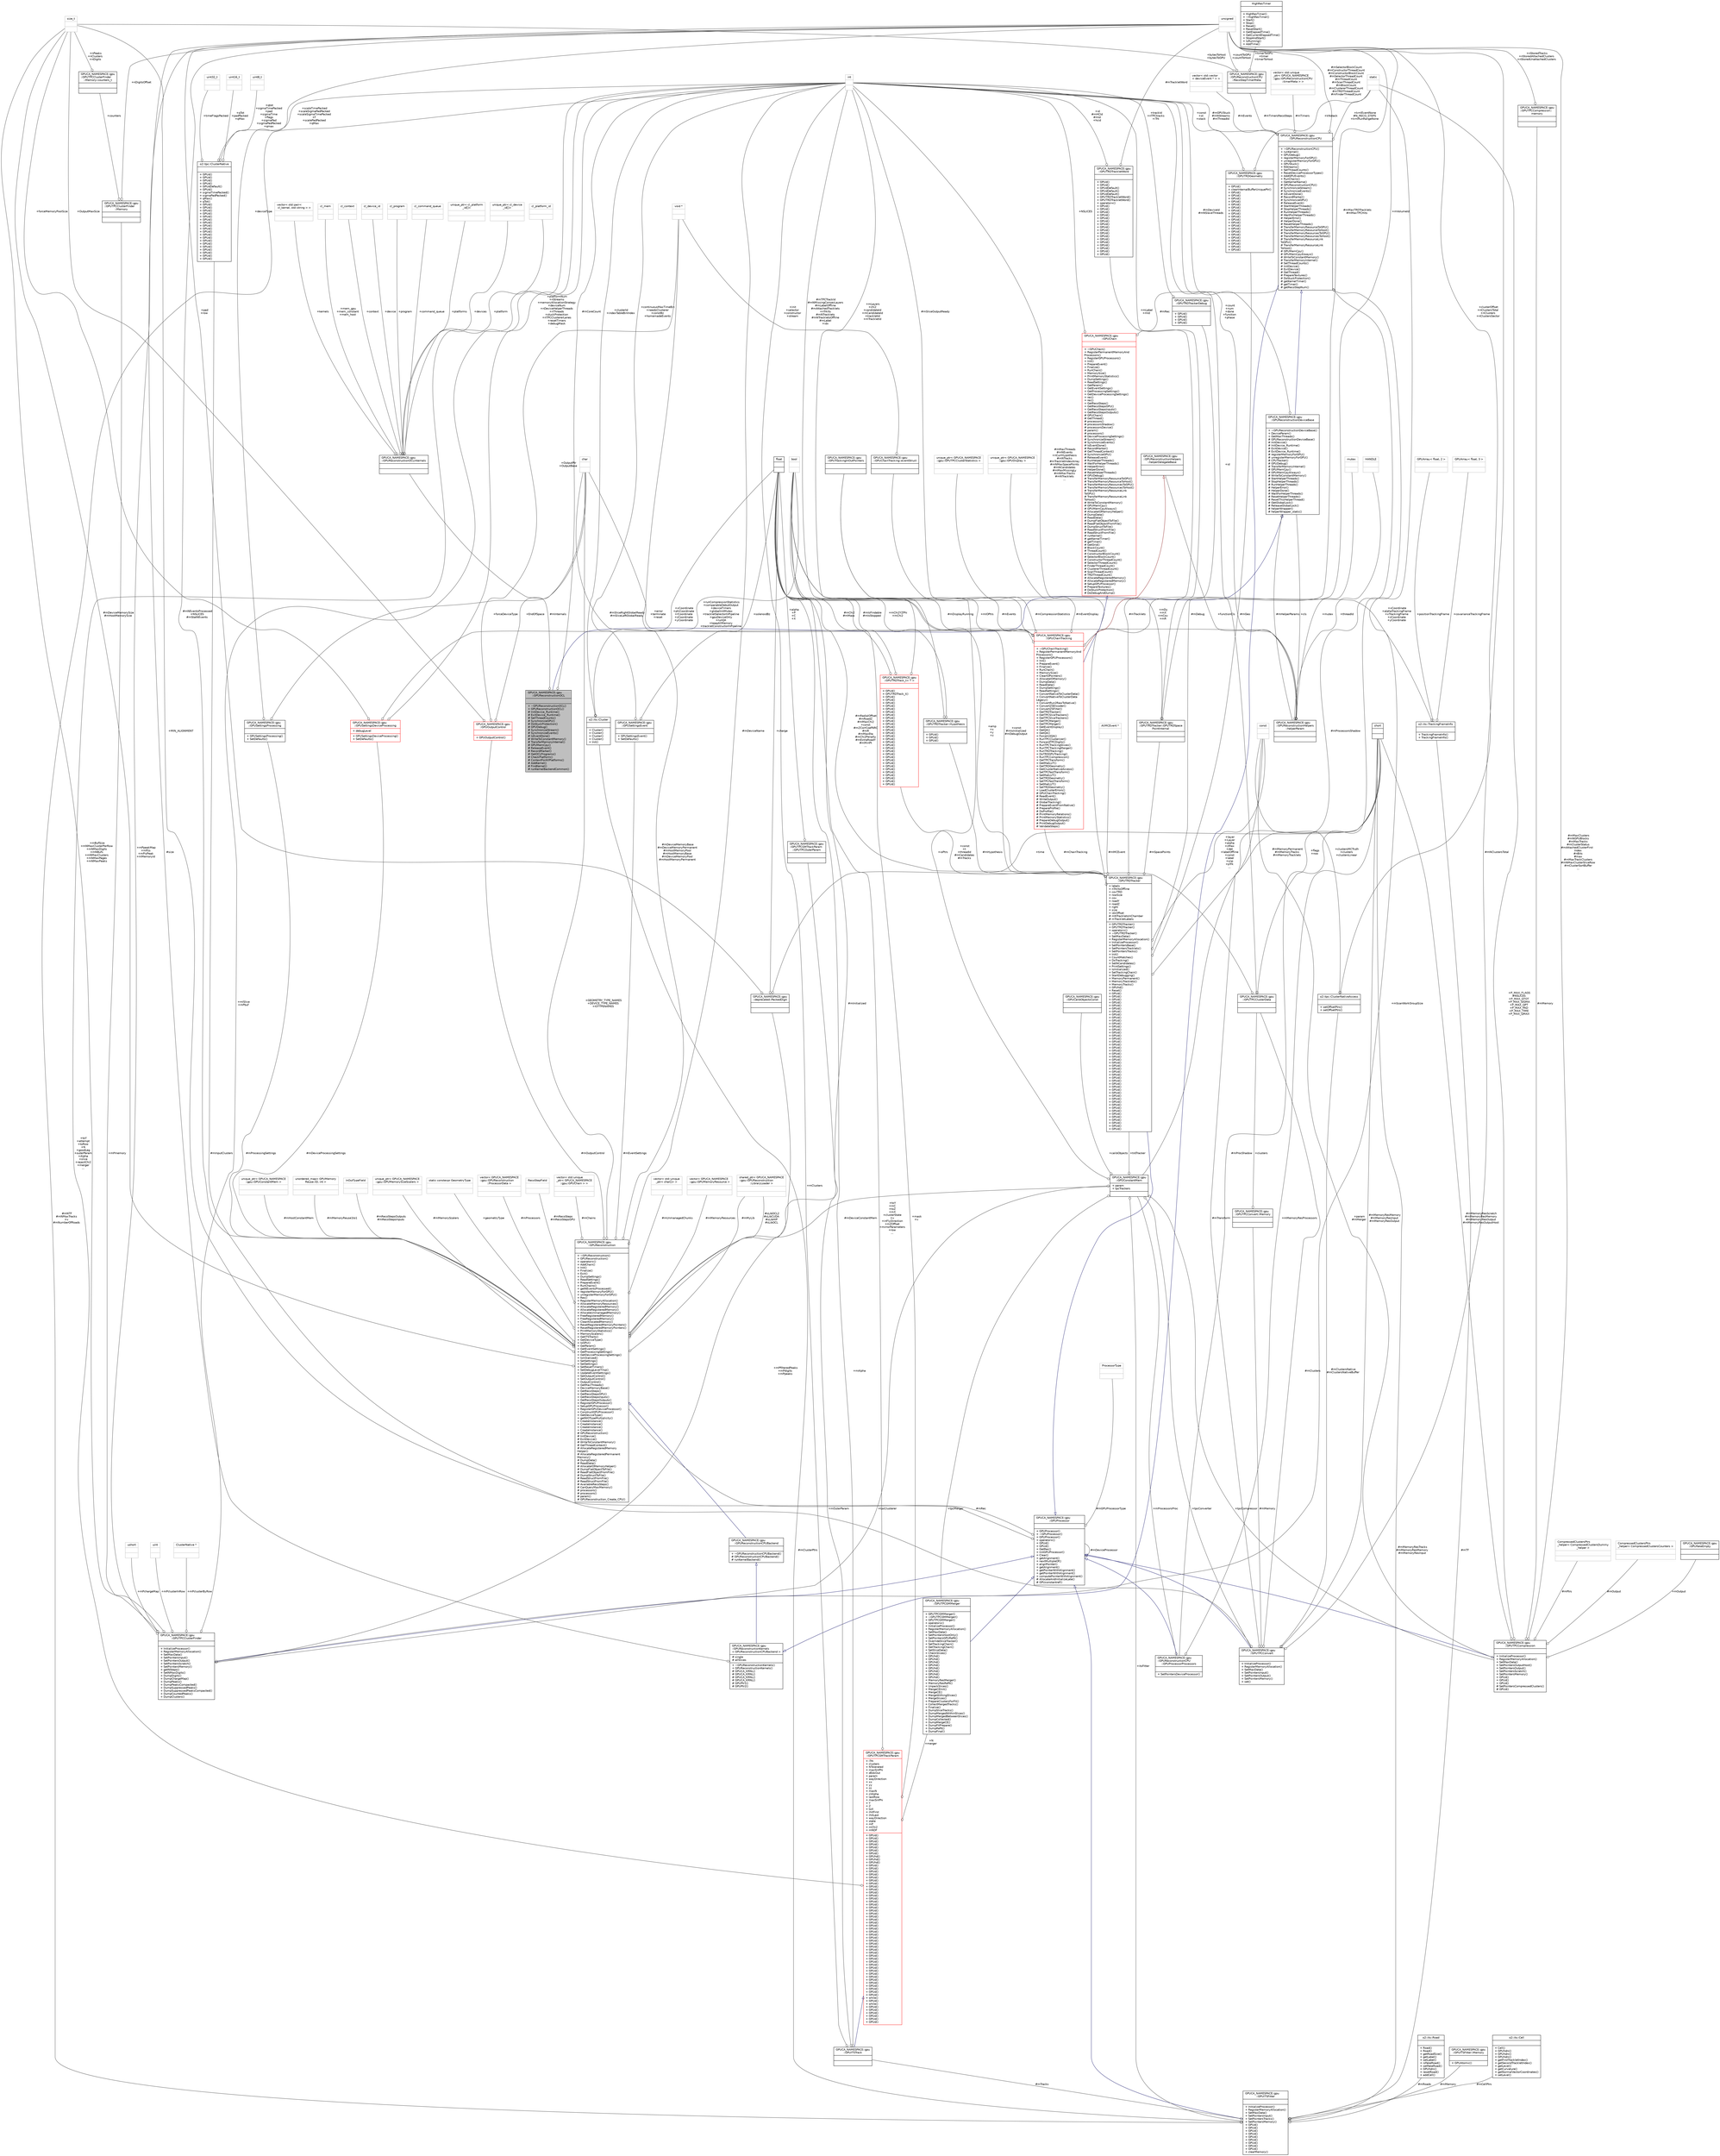 digraph "GPUCA_NAMESPACE::gpu::GPUReconstructionOCL"
{
 // INTERACTIVE_SVG=YES
  bgcolor="transparent";
  edge [fontname="Helvetica",fontsize="10",labelfontname="Helvetica",labelfontsize="10"];
  node [fontname="Helvetica",fontsize="10",shape=record];
  Node8 [label="{GPUCA_NAMESPACE::gpu\l::GPUReconstructionOCL\n||+ ~GPUReconstructionOCL()\l+ GPUReconstructionOCL()\l# InitDevice_Runtime()\l# ExitDevice_Runtime()\l# SetThreadCounts()\l# SynchronizeGPU()\l# DoStuckProtection()\l# GPUDebug()\l# SynchronizeStream()\l# SynchronizeEvents()\l# IsEventDone()\l# WriteToConstantMemory()\l# TransferMemoryInternal()\l# GPUMemCpy()\l# ReleaseEvent()\l# RecordMarker()\l# GetOCLPrograms()\l# CheckPlatform()\l# ContextForAllPlatforms()\l# AddKernel()\l# FindKernel()\l# runKernelBackendCommon()\l}",height=0.2,width=0.4,color="black", fillcolor="grey75", style="filled", fontcolor="black"];
  Node9 -> Node8 [dir="back",color="midnightblue",fontsize="10",style="solid",arrowtail="onormal",fontname="Helvetica"];
  Node9 [label="{GPUCA_NAMESPACE::gpu\l::GPUReconstructionDeviceBase\n||+ ~GPUReconstructionDeviceBase()\l+ DeviceParam()\l+ GetMaxThreads()\l# GPUReconstructionDeviceBase()\l# InitDevice()\l# InitDevice_Runtime()\l# ExitDevice()\l# ExitDevice_Runtime()\l# registerMemoryForGPU()\l# unregisterMemoryForGPU()\l# CPUTracker()\l# GPUDebug()\l# TransferMemoryInternal()\l# GPUMemCpy()\l# GPUMemCpyAlways()\l# WriteToConstantMemory()\l# StartHelperThreads()\l# StopHelperThreads()\l# RunHelperThreads()\l# HelperError()\l# HelperDone()\l# WaitForHelperThreads()\l# ResetHelperThreads()\l# ResetThisHelperThread()\l# GetGlobalLock()\l# ReleaseGlobalLock()\l# helperWrapper()\l# helperWrapper_static()\l}",height=0.2,width=0.4,color="black",URL="$d8/dcf/classGPUCA__NAMESPACE_1_1gpu_1_1GPUReconstructionDeviceBase.html"];
  Node10 -> Node9 [dir="back",color="midnightblue",fontsize="10",style="solid",arrowtail="onormal",fontname="Helvetica"];
  Node10 [label="{GPUCA_NAMESPACE::gpu\l::GPUReconstructionCPU\n||+ ~GPUReconstructionCPU()\l+ runKernel()\l+ GPUDebug()\l+ registerMemoryForGPU()\l+ unregisterMemoryForGPU()\l+ GPUStuck()\l+ NStreams()\l+ SetThreadCounts()\l+ ResetDeviceProcessorTypes()\l+ AddGPUEvents()\l+ RunChains()\l+ GetKernelName()\l# GPUReconstructionCPU()\l# SynchronizeStream()\l# SynchronizeEvents()\l# IsEventDone()\l# RecordMarker()\l# SynchronizeGPU()\l# ReleaseEvent()\l# StartHelperThreads()\l# StopHelperThreads()\l# RunHelperThreads()\l# WaitForHelperThreads()\l# HelperError()\l# HelperDone()\l# ResetHelperThreads()\l# TransferMemoryResourceToGPU()\l# TransferMemoryResourceToHost()\l# TransferMemoryResourcesToGPU()\l# TransferMemoryResourcesToHost()\l# TransferMemoryResourceLink\lToGPU()\l# TransferMemoryResourceLink\lToHost()\l# GPUMemCpy()\l# GPUMemCpyAlways()\l# WriteToConstantMemory()\l# TransferMemoryInternal()\l# SetThreadCounts()\l# InitDevice()\l# ExitDevice()\l# GetThread()\l# PrepareTextures()\l# DoStuckProtection()\l# getKernelTimer()\l# getTimer()\l# getRecoStepNum()\l}",height=0.2,width=0.4,color="black",URL="$db/d88/classGPUCA__NAMESPACE_1_1gpu_1_1GPUReconstructionCPU.html"];
  Node11 -> Node10 [dir="back",color="midnightblue",fontsize="10",style="solid",arrowtail="onormal",fontname="Helvetica"];
  Node11 [label="{GPUCA_NAMESPACE::gpu\l::GPUReconstructionKernels\l\< GPUReconstructionCPUBackend \>\n|# single\l# allSlices\l|+ ~GPUReconstructionKernels()\l+ GPUReconstructionKernels()\l# GPUCA_KRNL()\l# GPUCA_KRNL()\l# GPUCA_KRNL()\l# GPUCA_KRNL()\l# GPUPtr1()\l# GPUPtr2()\l}",height=0.2,width=0.4,color="black",URL="$d2/dc7/classGPUCA__NAMESPACE_1_1gpu_1_1GPUReconstructionKernels_3_01GPUReconstructionCPUBackend_01_4.html"];
  Node12 -> Node11 [dir="back",color="midnightblue",fontsize="10",style="solid",arrowtail="onormal",fontname="Helvetica"];
  Node12 [label="{GPUCA_NAMESPACE::gpu\l::GPUReconstructionCPUBackend\n||+ ~GPUReconstructionCPUBackend()\l# GPUReconstructionCPUBackend()\l# runKernelBackend()\l}",height=0.2,width=0.4,color="black",URL="$d2/d24/classGPUCA__NAMESPACE_1_1gpu_1_1GPUReconstructionCPUBackend.html"];
  Node13 -> Node12 [dir="back",color="midnightblue",fontsize="10",style="solid",arrowtail="onormal",fontname="Helvetica"];
  Node13 [label="{GPUCA_NAMESPACE::gpu\l::GPUReconstruction\n||+ ~GPUReconstruction()\l+ GPUReconstruction()\l+ operator=()\l+ AddChain()\l+ Init()\l+ Finalize()\l+ Exit()\l+ DumpSettings()\l+ ReadSettings()\l+ PrepareEvent()\l+ RunChains()\l+ getNEventsProcessed()\l+ registerMemoryForGPU()\l+ unregisterMemoryForGPU()\l+ Res()\l+ RegisterMemoryAllocation()\l+ AllocateMemoryResources()\l+ AllocateRegisteredMemory()\l+ AllocateRegisteredMemory()\l+ AllocateUnmanagedMemory()\l+ FreeRegisteredMemory()\l+ FreeRegisteredMemory()\l+ ClearAllocatedMemory()\l+ ResetRegisteredMemoryPointers()\l+ ResetRegisteredMemoryPointers()\l+ PrintMemoryStatistics()\l+ MemoryScalers()\l+ GetITSTraits()\l+ GetDeviceType()\l+ IsGPU()\l+ GetParam()\l+ GetEventSettings()\l+ GetProcessingSettings()\l+ GetDeviceProcessingSettings()\l+ IsInitialized()\l+ SetSettings()\l+ SetSettings()\l+ SetResetTimers()\l+ SetDebugLevelTmp()\l+ UpdateEventSettings()\l+ SetOutputControl()\l+ SetOutputControl()\l+ OutputControl()\l+ GetMaxThreads()\l+ DeviceMemoryBase()\l+ GetRecoSteps()\l+ GetRecoStepsGPU()\l+ GetRecoStepsInputs()\l+ GetRecoStepsOutputs()\l+ RegisterGPUProcessor()\l+ SetupGPUProcessor()\l+ RegisterGPUDeviceProcessor()\l+ ConstructGPUProcessor()\l+ GetDeviceType()\l+ getNIOTypeMultiplicity()\l+ CreateInstance()\l+ CreateInstance()\l+ CreateInstance()\l+ CreateInstance()\l# GPUReconstruction()\l# InitDevice()\l# ExitDevice()\l# WriteToConstantMemory()\l# GetThreadContext()\l# AllocateRegisteredMemory\lHelper()\l# AllocateRegisteredPermanent\lMemory()\l# DumpData()\l# ReadData()\l# AllocateIOMemoryHelper()\l# DumpFlatObjectToFile()\l# ReadFlatObjectFromFile()\l# DumpStructToFile()\l# ReadStructFromFile()\l# ReadStructFromFile()\l# AvailableRecoSteps()\l# CanQueryMaxMemory()\l# processors()\l# processors()\l# param()\l# GPUReconstruction_Create_CPU()\l}",height=0.2,width=0.4,color="black",URL="$d6/df4/classGPUCA__NAMESPACE_1_1gpu_1_1GPUReconstruction.html"];
  Node14 -> Node13 [color="grey25",fontsize="10",style="solid",label=" #mUnmanagedChunks" ,arrowhead="odiamond",fontname="Helvetica"];
  Node14 [label="{vector\< std::unique\l_ptr\< char[]\> \>\n||}",height=0.2,width=0.4,color="grey75"];
  Node15 -> Node13 [color="grey25",fontsize="10",style="solid",label=" #mMemoryResources" ,arrowhead="odiamond",fontname="Helvetica"];
  Node15 [label="{vector\< GPUCA_NAMESPACE\l::gpu::GPUMemoryResource \>\n||}",height=0.2,width=0.4,color="grey75"];
  Node16 -> Node13 [color="grey25",fontsize="10",style="solid",label=" #sLibOCL2\n#sLibCUDA\n#sLibHIP\n#sLibOCL" ,arrowhead="odiamond",fontname="Helvetica"];
  Node16 [label="{shared_ptr\< GPUCA_NAMESPACE\l::gpu::GPUReconstruction\l::LibraryLoader \>\n||}",height=0.2,width=0.4,color="grey75"];
  Node17 -> Node13 [color="grey25",fontsize="10",style="solid",label=" #mDeviceProcessingSettings" ,arrowhead="odiamond",fontname="Helvetica"];
  Node17 [label="{GPUCA_NAMESPACE::gpu\l::GPUSettingsDeviceProcessing\n|+ debugLevel\l|+ GPUSettingsDeviceProcessing()\l+ SetDefaults()\l}",height=0.2,width=0.4,color="red",URL="$dd/d45/structGPUCA__NAMESPACE_1_1gpu_1_1GPUSettingsDeviceProcessing.html"];
  Node18 -> Node17 [color="grey25",fontsize="10",style="solid",label=" +forceMemoryPoolSize" ,arrowhead="odiamond",fontname="Helvetica"];
  Node18 [label="{size_t\n||}",height=0.2,width=0.4,color="grey75"];
  Node19 -> Node17 [color="grey25",fontsize="10",style="solid",label=" +platformNum\n+nStreams\n+memoryAllocationStrategy\n+deviceNum\n+nDeviceHelperThreads\n+nThreads\n+stuckProtection\n+nTPCClustererLanes\n+resetTimers\n+debugMask\n..." ,arrowhead="odiamond",fontname="Helvetica"];
  Node19 [label="{int\n||}",height=0.2,width=0.4,color="grey75"];
  Node20 -> Node17 [color="grey25",fontsize="10",style="solid",label=" +runCompressionStatistics\n+comparableDebutOutput\n+deviceTimers\n+globalInitMutex\n+trackletSelectorInPipeline\n+gpuDeviceOnly\n+runQA\n+keepAllMemory\n+trackletConstructorInPipeline" ,arrowhead="odiamond",fontname="Helvetica"];
  Node20 [label="{bool\n||}",height=0.2,width=0.4,color="grey75"];
  Node25 -> Node13 [color="grey25",fontsize="10",style="solid",label=" #mHostConstantMem" ,arrowhead="odiamond",fontname="Helvetica"];
  Node25 [label="{unique_ptr\< GPUCA_NAMESPACE\l::gpu::GPUConstantMem \>\n||}",height=0.2,width=0.4,color="grey75"];
  Node26 -> Node13 [color="grey25",fontsize="10",style="solid",label=" #mMemoryReuse1to1" ,arrowhead="odiamond",fontname="Helvetica"];
  Node26 [label="{unordered_map\< GPUMemory\lReuse::ID, int \>\n||}",height=0.2,width=0.4,color="grey75"];
  Node27 -> Node13 [color="grey25",fontsize="10",style="solid",label=" #mRecoStepsOutputs\n#mRecoStepsInputs" ,arrowhead="odiamond",fontname="Helvetica"];
  Node27 [label="{InOutTypeField\n||}",height=0.2,width=0.4,color="grey75"];
  Node28 -> Node13 [color="grey25",fontsize="10",style="solid",label=" #mMemoryScalers" ,arrowhead="odiamond",fontname="Helvetica"];
  Node28 [label="{unique_ptr\< GPUCA_NAMESPACE\l::gpu::GPUMemorySizeScalers \>\n||}",height=0.2,width=0.4,color="grey75"];
  Node29 -> Node13 [color="grey25",fontsize="10",style="solid",label=" #mOutputControl" ,arrowhead="odiamond",fontname="Helvetica"];
  Node29 [label="{GPUCA_NAMESPACE::gpu\l::GPUOutputControl\n||+ GPUOutputControl()\l}",height=0.2,width=0.4,color="red",URL="$d4/d7c/structGPUCA__NAMESPACE_1_1gpu_1_1GPUOutputControl.html"];
  Node30 -> Node29 [color="grey25",fontsize="10",style="solid",label=" +EndOfSpace" ,arrowhead="odiamond",fontname="Helvetica"];
  Node30 [label="{char\n||}",height=0.2,width=0.4,color="grey75"];
  Node18 -> Node29 [color="grey25",fontsize="10",style="solid",label=" +OutputMaxSize" ,arrowhead="odiamond",fontname="Helvetica"];
  Node32 -> Node29 [color="grey25",fontsize="10",style="solid",label=" +OutputPtr\n+OutputBase" ,arrowhead="odiamond",fontname="Helvetica"];
  Node32 [label="{void *\n||}",height=0.2,width=0.4,color="grey75"];
  Node30 -> Node13 [color="grey25",fontsize="10",style="solid",label=" +GEOMETRY_TYPE_NAMES\n+DEVICE_TYPE_NAMES\n+IOTYPENAMES" ,arrowhead="odiamond",fontname="Helvetica"];
  Node16 -> Node13 [color="grey25",fontsize="10",style="solid",label=" #mMyLib" ,arrowhead="odiamond",fontname="Helvetica"];
  Node33 -> Node13 [color="grey25",fontsize="10",style="solid",label=" #mEventSettings" ,arrowhead="odiamond",fontname="Helvetica"];
  Node33 [label="{GPUCA_NAMESPACE::gpu\l::GPUSettingsEvent\n||+ GPUSettingsEvent()\l+ SetDefaults()\l}",height=0.2,width=0.4,color="black",URL="$d0/d50/structGPUCA__NAMESPACE_1_1gpu_1_1GPUSettingsEvent.html"];
  Node22 -> Node33 [color="grey25",fontsize="10",style="solid",label=" +solenoidBz" ,arrowhead="odiamond",fontname="Helvetica"];
  Node22 [label="{float\n||}",height=0.2,width=0.4,color="black",URL="$d4/dc3/classfloat.html"];
  Node19 -> Node33 [color="grey25",fontsize="10",style="solid",label=" +continuousMaxTimeBin\n+needsClusterer\n+constBz\n+homemadeEvents" ,arrowhead="odiamond",fontname="Helvetica"];
  Node18 -> Node13 [color="grey25",fontsize="10",style="solid",label=" #mDeviceMemorySize\n#mHostMemorySize" ,arrowhead="odiamond",fontname="Helvetica"];
  Node34 -> Node13 [color="grey25",fontsize="10",style="solid",label=" #mDeviceConstantMem" ,arrowhead="odiamond",fontname="Helvetica"];
  Node34 [label="{GPUCA_NAMESPACE::gpu\l::GPUConstantMem\n|+ param\l+ tpcTrackers\l|}",height=0.2,width=0.4,color="black",URL="$dc/d57/structGPUCA__NAMESPACE_1_1gpu_1_1GPUConstantMem.html"];
  Node35 -> Node34 [color="grey25",fontsize="10",style="solid",label=" +tpcClusterer" ,arrowhead="odiamond",fontname="Helvetica"];
  Node35 [label="{GPUCA_NAMESPACE::gpu\l::GPUTPCClusterFinder\n||+ InitializeProcessor()\l+ RegisterMemoryAllocation()\l+ SetMaxData()\l+ SetPointersInput()\l+ SetPointersOutput()\l+ SetPointersScratch()\l+ SetPointersMemory()\l+ getNSteps()\l+ SetNMaxDigits()\l+ DumpDigits()\l+ DumpChargeMap()\l+ DumpPeaks()\l+ DumpPeaksCompacted()\l+ DumpSuppressedPeaks()\l+ DumpSuppressedPeaksCompacted()\l+ DumpCountedPeaks()\l+ DumpClusters()\l}",height=0.2,width=0.4,color="black",URL="$da/dac/classGPUCA__NAMESPACE_1_1gpu_1_1GPUTPCClusterFinder.html"];
  Node36 -> Node35 [dir="back",color="midnightblue",fontsize="10",style="solid",arrowtail="onormal",fontname="Helvetica"];
  Node36 [label="{GPUCA_NAMESPACE::gpu\l::GPUProcessor\n||+ GPUProcessor()\l+ ~GPUProcessor()\l+ GPUProcessor()\l+ operator=()\l+ GPUd()\l+ GPUd()\l+ GetRec()\l+ InitGPUProcessor()\l+ Clear()\l+ getAlignment()\l+ nextMultipleOf()\l+ alignPointer()\l+ getAlignment()\l+ getPointerWithAlignment()\l+ getPointerWithAlignment()\l+ computePointerWithAlignment()\l# AllocateAndInitializeLate()\l# GPUconstantref()\l}",height=0.2,width=0.4,color="black",URL="$d0/dd7/classGPUCA__NAMESPACE_1_1gpu_1_1GPUProcessor.html"];
  Node13 -> Node36 [color="grey25",fontsize="10",style="solid",label=" #mRec" ,arrowhead="odiamond",fontname="Helvetica"];
  Node36 -> Node36 [color="grey25",fontsize="10",style="solid",label=" #mDeviceProcessor" ,arrowhead="odiamond",fontname="Helvetica"];
  Node37 -> Node36 [color="grey25",fontsize="10",style="solid",label=" #mGPUProcessorType" ,arrowhead="odiamond",fontname="Helvetica"];
  Node37 [label="{ProcessorType\n||}",height=0.2,width=0.4,color="grey75"];
  Node18 -> Node36 [color="grey25",fontsize="10",style="solid",label=" +MIN_ALIGNMENT" ,arrowhead="odiamond",fontname="Helvetica"];
  Node38 -> Node35 [color="grey25",fontsize="10",style="solid",label=" +mPmemory" ,arrowhead="odiamond",fontname="Helvetica"];
  Node38 [label="{GPUCA_NAMESPACE::gpu\l::GPUTPCClusterFinder\l::Memory\n||}",height=0.2,width=0.4,color="black",URL="$d6/d9c/structGPUCA__NAMESPACE_1_1gpu_1_1GPUTPCClusterFinder_1_1Memory.html"];
  Node39 -> Node38 [color="grey25",fontsize="10",style="solid",label=" +counters" ,arrowhead="odiamond",fontname="Helvetica"];
  Node39 [label="{GPUCA_NAMESPACE::gpu\l::GPUTPCClusterFinder\l::Memory::counters_t\n||}",height=0.2,width=0.4,color="black",URL="$d6/d42/structGPUCA__NAMESPACE_1_1gpu_1_1GPUTPCClusterFinder_1_1Memory_1_1counters__t.html"];
  Node18 -> Node39 [color="grey25",fontsize="10",style="solid",label=" +nPeaks\n+nClusters\n+nDigits" ,arrowhead="odiamond",fontname="Helvetica"];
  Node40 -> Node38 [color="grey25",fontsize="10",style="solid",label=" +nDigitsOffset" ,arrowhead="odiamond",fontname="Helvetica"];
  Node40 [label="{unsigned\n||}",height=0.2,width=0.4,color="grey75"];
  Node41 -> Node35 [color="grey25",fontsize="10",style="solid",label=" +mPfilteredPeaks\n+mPdigits\n+mPpeaks" ,arrowhead="odiamond",fontname="Helvetica"];
  Node41 [label="{GPUCA_NAMESPACE::gpu\l::deprecated::PackedDigit\n||}",height=0.2,width=0.4,color="black",URL="$d3/daf/structGPUCA__NAMESPACE_1_1gpu_1_1deprecated_1_1PackedDigit.html"];
  Node42 -> Node41 [color="grey25",fontsize="10",style="solid",label=" +time" ,arrowhead="odiamond",fontname="Helvetica"];
  Node42 [label="{short\n||}",height=0.2,width=0.4,color="black",URL="$dc/d10/classshort.html"];
  Node22 -> Node41 [color="grey25",fontsize="10",style="solid",label=" +charge" ,arrowhead="odiamond",fontname="Helvetica"];
  Node40 -> Node41 [color="grey25",fontsize="10",style="solid",label=" +pad\n+row" ,arrowhead="odiamond",fontname="Helvetica"];
  Node18 -> Node35 [color="grey25",fontsize="10",style="solid",label=" +mBufSize\n+mNMaxClusterPerRow\n+mNMaxDigits\n+mNBufs\n+mNMaxClusters\n+mNMaxPages\n+mNMaxPeaks" ,arrowhead="odiamond",fontname="Helvetica"];
  Node43 -> Node35 [color="grey25",fontsize="10",style="solid",label=" +mPchargeMap" ,arrowhead="odiamond",fontname="Helvetica"];
  Node43 [label="{ushort\n||}",height=0.2,width=0.4,color="grey75"];
  Node19 -> Node35 [color="grey25",fontsize="10",style="solid",label=" +mISlice\n+mPbuf" ,arrowhead="odiamond",fontname="Helvetica"];
  Node44 -> Node35 [color="grey25",fontsize="10",style="solid",label=" +mPclusterInRow" ,arrowhead="odiamond",fontname="Helvetica"];
  Node44 [label="{uint\n||}",height=0.2,width=0.4,color="grey75"];
  Node24 -> Node35 [color="grey25",fontsize="10",style="solid",label=" +mScanWorkGroupSize" ,arrowhead="odiamond",fontname="Helvetica"];
  Node24 [label="{static\n||}",height=0.2,width=0.4,color="grey75"];
  Node45 -> Node35 [color="grey25",fontsize="10",style="solid",label=" +mPclusterByRow" ,arrowhead="odiamond",fontname="Helvetica"];
  Node45 [label="{ClusterNative *\n||}",height=0.2,width=0.4,color="grey75"];
  Node40 -> Node35 [color="grey25",fontsize="10",style="solid",label=" +mPpeakMap\n+mPzs\n+mPisPeak\n+mMemoryId" ,arrowhead="odiamond",fontname="Helvetica"];
  Node46 -> Node34 [color="grey25",fontsize="10",style="solid",label=" +itsFitter" ,arrowhead="odiamond",fontname="Helvetica"];
  Node46 [label="{GPUCA_NAMESPACE::gpu\l::GPUITSFitter\n||+ InitializeProcessor()\l+ RegisterMemoryAllocation()\l+ SetMaxData()\l+ SetPointersInput()\l+ SetPointersTracks()\l+ SetPointersMemory()\l+ GPUd()\l+ GPUd()\l+ GPUd()\l+ GPUd()\l+ GPUd()\l+ GPUd()\l+ GPUd()\l+ GPUd()\l+ GPUd()\l+ clearMemory()\l}",height=0.2,width=0.4,color="black",URL="$d8/df8/classGPUCA__NAMESPACE_1_1gpu_1_1GPUITSFitter.html"];
  Node36 -> Node46 [dir="back",color="midnightblue",fontsize="10",style="solid",arrowtail="onormal",fontname="Helvetica"];
  Node47 -> Node46 [color="grey25",fontsize="10",style="solid",label=" #mClusterPtrs" ,arrowhead="odiamond",fontname="Helvetica"];
  Node47 [label="{o2::its::Cluster\n||+ Cluster()\l+ Cluster()\l+ Cluster()\l+ Cluster()\l+ Init()\l}",height=0.2,width=0.4,color="black",URL="$d6/de3/structo2_1_1its_1_1Cluster.html"];
  Node22 -> Node47 [color="grey25",fontsize="10",style="solid",label=" +xCoordinate\n+phiCoordinate\n+rCoordinate\n+zCoordinate\n+yCoordinate" ,arrowhead="odiamond",fontname="Helvetica"];
  Node19 -> Node47 [color="grey25",fontsize="10",style="solid",label=" +clusterId\n+indexTableBinIndex" ,arrowhead="odiamond",fontname="Helvetica"];
  Node48 -> Node46 [color="grey25",fontsize="10",style="solid",label=" #mRoads" ,arrowhead="odiamond",fontname="Helvetica"];
  Node48 [label="{o2::its::Road\n||+ Road()\l+ Road()\l+ getRoadSize()\l+ getLabel()\l+ setLabel()\l+ isFakeRoad()\l+ setFakeRoad()\l+ GPUhdni()\l+ resetRoad()\l+ addCell()\l}",height=0.2,width=0.4,color="black",URL="$d2/d7f/classo2_1_1its_1_1Road.html"];
  Node49 -> Node46 [color="grey25",fontsize="10",style="solid",label=" #mMemory" ,arrowhead="odiamond",fontname="Helvetica"];
  Node49 [label="{GPUCA_NAMESPACE::gpu\l::GPUITSFitter::Memory\n||+ GPUAtomic()\l}",height=0.2,width=0.4,color="black",URL="$dc/ddc/structGPUCA__NAMESPACE_1_1gpu_1_1GPUITSFitter_1_1Memory.html"];
  Node50 -> Node46 [color="grey25",fontsize="10",style="solid",label=" #mTF" ,arrowhead="odiamond",fontname="Helvetica"];
  Node50 [label="{o2::its::TrackingFrameInfo\n||+ TrackingFrameInfo()\l+ TrackingFrameInfo()\l}",height=0.2,width=0.4,color="black",URL="$d2/d5f/structo2_1_1its_1_1TrackingFrameInfo.html"];
  Node51 -> Node50 [color="grey25",fontsize="10",style="solid",label=" +covarianceTrackingFrame" ,arrowhead="odiamond",fontname="Helvetica"];
  Node51 [label="{GPUArray\< float, 3 \>\n||}",height=0.2,width=0.4,color="grey75"];
  Node52 -> Node50 [color="grey25",fontsize="10",style="solid",label=" +positionTrackingFrame" ,arrowhead="odiamond",fontname="Helvetica"];
  Node52 [label="{GPUArray\< float, 2 \>\n||}",height=0.2,width=0.4,color="grey75"];
  Node22 -> Node50 [color="grey25",fontsize="10",style="solid",label=" +xCoordinate\n+alphaTrackingFrame\n+xTrackingFrame\n+zCoordinate\n+yCoordinate" ,arrowhead="odiamond",fontname="Helvetica"];
  Node42 -> Node46 [color="grey25",fontsize="10",style="solid",label=" #mMemoryResTracks\n#mMemoryResMemory\n#mMemoryResInput" ,arrowhead="odiamond",fontname="Helvetica"];
  Node19 -> Node46 [color="grey25",fontsize="10",style="solid",label=" #mNTF\n#mNMaxTracks\n+v\n#mNumberOfRoads" ,arrowhead="odiamond",fontname="Helvetica"];
  Node53 -> Node46 [color="grey25",fontsize="10",style="solid",label=" #mTracks" ,arrowhead="odiamond",fontname="Helvetica"];
  Node53 [label="{GPUCA_NAMESPACE::gpu\l::GPUITSTrack\n||}",height=0.2,width=0.4,color="black",URL="$dc/d9a/classGPUCA__NAMESPACE_1_1gpu_1_1GPUITSTrack.html"];
  Node54 -> Node53 [dir="back",color="midnightblue",fontsize="10",style="solid",arrowtail="onormal",fontname="Helvetica"];
  Node54 [label="{GPUCA_NAMESPACE::gpu\l::GPUTPCGMTrackParam\n|+ iTrk\l+ clusters\l+ NTolerated\l+ maxSinPhi\l+ dEdxOut\l+ param\l+ wayDirection\l+ xx\l+ yy\l+ zz\l+ maxN\l+ clAlpha\l+ lastRow\l+ maxSinPhi\l+ Y\l+ Z\l+ toX\l+ ihitFirst\l+ ihitLast\l+ wayDirection\l+ state\l+ mP\l+ mChi2\l+ mNDF\l|+ GPUd()\l+ GPUd()\l+ GPUd()\l+ GPUd()\l+ GPUd()\l+ GPUd()\l+ GPUd()\l+ GPUhd()\l+ GPUhd()\l+ GPUhd()\l+ GPUd()\l+ GPUd()\l+ GPUd()\l+ GPUd()\l+ GPUd()\l+ GPUd()\l+ GPUd()\l+ GPUd()\l+ GPUd()\l+ GPUd()\l+ GPUd()\l+ GPUd()\l+ GPUd()\l+ GPUd()\l+ GPUd()\l+ GPUd()\l+ GPUd()\l+ GPUd()\l+ GPUd()\l+ GPUd()\l+ GPUd()\l+ GPUd()\l+ GPUd()\l+ GPUd()\l+ GPUd()\l+ GPUd()\l+ GPUd()\l+ GPUd()\l+ GPUd()\l+ GPUd()\l+ GPUd()\l+ GPUd()\l+ GPUd()\l+ GPUd()\l+ GPUd()\l+ GPUd()\l+ GPUd()\l+ GPUd()\l+ GPUd()\l+ GPUd()\l+ GPUd()\l+ GPUd()\l+ GPUd()\l+ GPUd()\l+ while()\l+ GPUd()\l+ while()\l+ GPUd()\l+ GPUd()\l+ GPUd()\l+ GPUd()\l+ GPUd()\l+ GPUd()\l}",height=0.2,width=0.4,color="red",URL="$df/df6/classGPUCA__NAMESPACE_1_1gpu_1_1GPUTPCGMTrackParam.html"];
  Node22 -> Node54 [color="grey25",fontsize="10",style="solid",label=" +toY\n+mC\n+toZ\n+mX\n+clusterState\n+v\n+inFlyDirection\n+mZOffset\n+mirrorParameters\n+row\n..." ,arrowhead="odiamond",fontname="Helvetica"];
  Node19 -> Node54 [color="grey25",fontsize="10",style="solid",label=" +toY\n+attempt\n+toRow\n+N\n+goodLeg\n+outerParam\n+Alpha\n+slice\n+rejectChi2\n+merger\n..." ,arrowhead="odiamond",fontname="Helvetica"];
  Node20 -> Node54 [color="grey25",fontsize="10",style="solid",label=" +mask\n+v" ,arrowhead="odiamond",fontname="Helvetica"];
  Node56 -> Node54 [color="grey25",fontsize="10",style="solid",label=" +N\n+merger" ,arrowhead="odiamond",fontname="Helvetica"];
  Node56 [label="{GPUCA_NAMESPACE::gpu\l::GPUTPCGMMerger\n||+ GPUTPCGMMerger()\l+ ~GPUTPCGMMerger()\l+ GPUTPCGMMerger()\l+ operator=()\l+ InitializeProcessor()\l+ RegisterMemoryAllocation()\l+ SetMaxData()\l+ SetPointersHostOnly()\l+ SetPointersGPURefit()\l+ OverrideSliceTracker()\l+ SetTrackingChain()\l+ GetTrackingChain()\l+ SetSliceData()\l+ CheckSlices()\l+ GPUhd()\l+ GPUhd()\l+ GPUhd()\l+ GPUhd()\l+ GPUhd()\l+ GPUhd()\l+ GPUhd()\l+ GPUhd()\l+ MemoryResMerger()\l+ MemoryResRefit()\l+ UnpackSlices()\l+ MergeCEInit()\l+ MergeCE()\l+ MergeWithingSlices()\l+ MergeSlices()\l+ PrepareClustersForFit()\l+ CollectMergedTracks()\l+ Finalize()\l+ DumpSliceTracks()\l+ DumpMergedWithinSlices()\l+ DumpMergedBetweenSlices()\l+ DumpCollected()\l+ DumpMergeCE()\l+ DumpFitPrepare()\l+ DumpRefit()\l+ DumpFinal()\l}",height=0.2,width=0.4,color="black",URL="$d5/d35/classGPUCA__NAMESPACE_1_1gpu_1_1GPUTPCGMMerger.html"];
  Node36 -> Node56 [dir="back",color="midnightblue",fontsize="10",style="solid",arrowtail="onormal",fontname="Helvetica"];
  Node22 -> Node53 [color="grey25",fontsize="10",style="solid",label=" +mAlpha" ,arrowhead="odiamond",fontname="Helvetica"];
  Node19 -> Node53 [color="grey25",fontsize="10",style="solid",label=" +mClusters" ,arrowhead="odiamond",fontname="Helvetica"];
  Node57 -> Node53 [color="grey25",fontsize="10",style="solid",label=" +mOuterParam" ,arrowhead="odiamond",fontname="Helvetica"];
  Node57 [label="{GPUCA_NAMESPACE::gpu\l::GPUTPCGMTrackParam\l::GPUTPCOuterParam\n||}",height=0.2,width=0.4,color="black",URL="$d3/d23/structGPUCA__NAMESPACE_1_1gpu_1_1GPUTPCGMTrackParam_1_1GPUTPCOuterParam.html"];
  Node22 -> Node57 [color="grey25",fontsize="10",style="solid",label=" +alpha\n+P\n+C\n+X" ,arrowhead="odiamond",fontname="Helvetica"];
  Node58 -> Node46 [color="grey25",fontsize="10",style="solid",label=" #mCellPtrs" ,arrowhead="odiamond",fontname="Helvetica"];
  Node58 [label="{o2::its::Cell\n||+ Cell()\l+ GPUhdni()\l+ GPUhdni()\l+ GPUhdni()\l+ getFirstTrackletIndex()\l+ getSecondTrackletIndex()\l+ getLevel()\l+ getCurvature()\l+ getNormalVectorCoordinates()\l+ setLevel()\l}",height=0.2,width=0.4,color="black",URL="$dd/d89/classo2_1_1its_1_1Cell.html"];
  Node59 -> Node34 [color="grey25",fontsize="10",style="solid",label=" +ioPtrs" ,arrowhead="odiamond",fontname="Helvetica"];
  Node59 [label="{GPUCA_NAMESPACE::gpu\l::GPUTrackingInOutPointers\n||}",height=0.2,width=0.4,color="black",URL="$d2/d7f/structGPUCA__NAMESPACE_1_1gpu_1_1GPUTrackingInOutPointers.html"];
  Node60 -> Node34 [color="grey25",fontsize="10",style="solid",label=" +tpcConverter" ,arrowhead="odiamond",fontname="Helvetica"];
  Node60 [label="{GPUCA_NAMESPACE::gpu\l::GPUTPCConvert\n||+ InitializeProcessor()\l+ RegisterMemoryAllocation()\l+ SetMaxData()\l+ SetPointersInput()\l+ SetPointersOutput()\l+ SetPointersMemory()\l+ set()\l}",height=0.2,width=0.4,color="black",URL="$d3/d6f/classGPUCA__NAMESPACE_1_1gpu_1_1GPUTPCConvert.html"];
  Node36 -> Node60 [dir="back",color="midnightblue",fontsize="10",style="solid",arrowtail="onormal",fontname="Helvetica"];
  Node61 -> Node60 [color="grey25",fontsize="10",style="solid",label=" #mClustersNative\n#mClustersNativeBuffer" ,arrowhead="odiamond",fontname="Helvetica"];
  Node61 [label="{o2::tpc::ClusterNativeAccess\n||+ setOffsetPtrs()\l+ setOffsetPtrs()\l}",height=0.2,width=0.4,color="black",URL="$da/d95/structo2_1_1tpc_1_1ClusterNativeAccess.html"];
  Node40 -> Node61 [color="grey25",fontsize="10",style="solid",label=" +clusterOffset\n+nClustersTotal\n+nClusters\n+nClustersSector" ,arrowhead="odiamond",fontname="Helvetica"];
  Node62 -> Node61 [color="grey25",fontsize="10",style="solid",label=" +clustersMCTruth\n+clusters\n+clustersLinear" ,arrowhead="odiamond",fontname="Helvetica"];
  Node62 [label="{const\n||}",height=0.2,width=0.4,color="grey75"];
  Node42 -> Node60 [color="grey25",fontsize="10",style="solid",label=" #mMemoryResMemory\n#mMemoryResInput\n#mMemoryResOutput" ,arrowhead="odiamond",fontname="Helvetica"];
  Node63 -> Node60 [color="grey25",fontsize="10",style="solid",label=" #mClusters" ,arrowhead="odiamond",fontname="Helvetica"];
  Node63 [label="{GPUCA_NAMESPACE::gpu\l::GPUTPCClusterData\n||}",height=0.2,width=0.4,color="black",URL="$de/d16/structGPUCA__NAMESPACE_1_1gpu_1_1GPUTPCClusterData.html"];
  Node22 -> Node63 [color="grey25",fontsize="10",style="solid",label=" +amp\n+x\n+y\n+z" ,arrowhead="odiamond",fontname="Helvetica"];
  Node42 -> Node63 [color="grey25",fontsize="10",style="solid",label=" +flags\n+row" ,arrowhead="odiamond",fontname="Helvetica"];
  Node19 -> Node63 [color="grey25",fontsize="10",style="solid",label=" +id" ,arrowhead="odiamond",fontname="Helvetica"];
  Node64 -> Node60 [color="grey25",fontsize="10",style="solid",label=" #mInputClusters" ,arrowhead="odiamond",fontname="Helvetica"];
  Node64 [label="{o2::tpc::ClusterNative\n||+ GPUd()\l+ GPUd()\l+ GPUd()\l+ GPUd()\l+ GPUdDefault()\l+ GPUd()\l+ sigmaTimePacked()\l+ sigmaPadPacked()\l+ qMax()\l+ qTot()\l+ GPUd()\l+ GPUd()\l+ GPUd()\l+ GPUd()\l+ GPUd()\l+ GPUd()\l+ GPUd()\l+ GPUd()\l+ GPUd()\l+ GPUd()\l+ GPUd()\l+ GPUd()\l+ GPUd()\l+ GPUd()\l+ GPUd()\l+ GPUd()\l+ GPUd()\l+ GPUd()\l+ GPUd()\l}",height=0.2,width=0.4,color="black",URL="$dc/dbc/structo2_1_1tpc_1_1ClusterNative.html"];
  Node65 -> Node64 [color="grey25",fontsize="10",style="solid",label=" +qTot\n+padPacked\n+qMax" ,arrowhead="odiamond",fontname="Helvetica"];
  Node65 [label="{uint16_t\n||}",height=0.2,width=0.4,color="grey75"];
  Node66 -> Node64 [color="grey25",fontsize="10",style="solid",label=" +qtot\n+sigmaTimePacked\n+pad\n+sigmaTime\n+flags\n+sigmaPad\n+sigmaPadPacked\n+qmax" ,arrowhead="odiamond",fontname="Helvetica"];
  Node66 [label="{uint8_t\n||}",height=0.2,width=0.4,color="grey75"];
  Node67 -> Node64 [color="grey25",fontsize="10",style="solid",label=" +timeFlagsPacked" ,arrowhead="odiamond",fontname="Helvetica"];
  Node67 [label="{uint32_t\n||}",height=0.2,width=0.4,color="grey75"];
  Node19 -> Node64 [color="grey25",fontsize="10",style="solid",label=" +scaleTimePacked\n+scaleSigmaPadPacked\n+scaleSigmaTimePacked\n+f\n+scalePadPacked\n+qMax" ,arrowhead="odiamond",fontname="Helvetica"];
  Node68 -> Node60 [color="grey25",fontsize="10",style="solid",label=" #mMemory" ,arrowhead="odiamond",fontname="Helvetica"];
  Node68 [label="{GPUCA_NAMESPACE::gpu\l::GPUTPCConvert::Memory\n||}",height=0.2,width=0.4,color="black",URL="$d4/d0e/structGPUCA__NAMESPACE_1_1gpu_1_1GPUTPCConvert_1_1Memory.html"];
  Node63 -> Node68 [color="grey25",fontsize="10",style="solid",label=" +clusters" ,arrowhead="odiamond",fontname="Helvetica"];
  Node40 -> Node60 [color="grey25",fontsize="10",style="solid",label=" #mNClustersTotal" ,arrowhead="odiamond",fontname="Helvetica"];
  Node62 -> Node60 [color="grey25",fontsize="10",style="solid",label=" #mTransform" ,arrowhead="odiamond",fontname="Helvetica"];
  Node69 -> Node34 [color="grey25",fontsize="10",style="solid",label=" +calibObjects" ,arrowhead="odiamond",fontname="Helvetica"];
  Node69 [label="{GPUCA_NAMESPACE::gpu\l::GPUCalibObjectsConst\n||}",height=0.2,width=0.4,color="black",URL="$d5/d6e/structGPUCA__NAMESPACE_1_1gpu_1_1GPUCalibObjectsConst.html"];
  Node70 -> Node34 [color="grey25",fontsize="10",style="solid",label=" +tpcCompressor" ,arrowhead="odiamond",fontname="Helvetica"];
  Node70 [label="{GPUCA_NAMESPACE::gpu\l::GPUTPCCompression\n||+ InitializeProcessor()\l+ RegisterMemoryAllocation()\l+ SetMaxData()\l+ SetPointersOutputHost()\l+ SetPointersOutput()\l+ SetPointersScratch()\l+ SetPointersMemory()\l+ GPUd()\l+ GPUd()\l+ GPUd()\l# SetPointersCompressedClusters()\l# GPUd()\l}",height=0.2,width=0.4,color="black",URL="$d0/da0/classGPUCA__NAMESPACE_1_1gpu_1_1GPUTPCCompression.html"];
  Node36 -> Node70 [dir="back",color="midnightblue",fontsize="10",style="solid",arrowtail="onormal",fontname="Helvetica"];
  Node71 -> Node70 [color="grey25",fontsize="10",style="solid",label=" #mPtrs" ,arrowhead="odiamond",fontname="Helvetica"];
  Node71 [label="{CompressedClustersPtrs\l_helper\< CompressedClustersDummy\l_helper \>\n||}",height=0.2,width=0.4,color="grey75"];
  Node42 -> Node70 [color="grey25",fontsize="10",style="solid",label=" #mMemoryResScratch\n#mMemoryResMemory\n#mMemoryResOutput\n#mMemoryResOutputHost" ,arrowhead="odiamond",fontname="Helvetica"];
  Node72 -> Node70 [color="grey25",fontsize="10",style="solid",label=" #mMemory" ,arrowhead="odiamond",fontname="Helvetica"];
  Node72 [label="{GPUCA_NAMESPACE::gpu\l::GPUTPCCompression::\lmemory\n||}",height=0.2,width=0.4,color="black",URL="$d1/d52/structGPUCA__NAMESPACE_1_1gpu_1_1GPUTPCCompression_1_1memory.html"];
  Node40 -> Node72 [color="grey25",fontsize="10",style="solid",label=" +nStoredTracks\n+nStoredAttachedClusters\n+nStoredUnattachedClusters" ,arrowhead="odiamond",fontname="Helvetica"];
  Node73 -> Node70 [color="grey25",fontsize="10",style="solid",label=" #mOutput" ,arrowhead="odiamond",fontname="Helvetica"];
  Node73 [label="{CompressedClustersPtrs\l_helper\< CompressedClustersCounters \>\n||}",height=0.2,width=0.4,color="grey75"];
  Node74 -> Node70 [color="grey25",fontsize="10",style="solid",label=" +mOutput" ,arrowhead="odiamond",fontname="Helvetica"];
  Node74 [label="{GPUCA_NAMESPACE::gpu\l::GPUFakeEmpty\n||}",height=0.2,width=0.4,color="black",URL="$d7/ddf/classGPUCA__NAMESPACE_1_1gpu_1_1GPUFakeEmpty.html"];
  Node40 -> Node70 [color="grey25",fontsize="10",style="solid",label=" #mMaxClusters\n#mNGPUBlocks\n#mMaxTracks\n#mClusterStatus\n#mAttachedClusterFirst\lIndex\n#nBits\n#max\n#mMaxTrackClusters\n#mNMaxClusterSliceRow\n#mClusterSortBuffer\n..." ,arrowhead="odiamond",fontname="Helvetica"];
  Node62 -> Node70 [color="grey25",fontsize="10",style="solid",label=" +param\n#mMerger" ,arrowhead="odiamond",fontname="Helvetica"];
  Node24 -> Node70 [color="grey25",fontsize="10",style="solid",label=" +P_MAX_FLAGS\n#NSLICES\n+P_MAX_QTOT\n+P_MAX_SIGMA\n+P_MAX_QPT\n+P_MAX_PAD\n+P_MAX_TIME\n+P_MAX_QMAX" ,arrowhead="odiamond",fontname="Helvetica"];
  Node56 -> Node34 [color="grey25",fontsize="10",style="solid",label=" +tpcMerger" ,arrowhead="odiamond",fontname="Helvetica"];
  Node75 -> Node34 [color="grey25",fontsize="10",style="solid",label=" +trdTracker" ,arrowhead="odiamond",fontname="Helvetica"];
  Node75 [label="{GPUCA_NAMESPACE::gpu\l::GPUTRDTracker\n|+ labels\l+ nTrkltsOffline\l+ covTRD\l+ rowSize\l+ cov\l+ roadY\l+ roadZ\l+ right\l+ size\l+ idxOffset\l# mNTrackletsInChamber\l# mTrackletLabels\l|+ GPUTRDTracker()\l+ GPUTRDTracker()\l+ operator=()\l+ ~GPUTRDTracker()\l+ SetMaxData()\l+ RegisterMemoryAllocation()\l+ InitializeProcessor()\l+ SetPointersBase()\l+ SetPointersTracklets()\l+ SetPointersTracks()\l+ Init()\l+ CountMatches()\l+ DoTracking()\l+ SetNCandidates()\l+ PrintSettings()\l+ IsInitialized()\l+ SetTrackingChain()\l+ StartDebugging()\l+ MemoryPermanent()\l+ MemoryTracklets()\l+ MemoryTracks()\l+ GPUhd()\l+ Reset()\l+ GPUd()\l+ GPUd()\l+ GPUd()\l+ GPUd()\l+ GPUd()\l+ GPUd()\l+ GPUd()\l+ GPUd()\l+ GPUd()\l+ GPUd()\l+ GPUd()\l+ GPUd()\l+ GPUd()\l+ GPUd()\l+ GPUd()\l+ GPUd()\l+ GPUd()\l+ GPUd()\l+ GPUd()\l+ GPUd()\l+ GPUd()\l+ GPUd()\l+ GPUd()\l+ GPUd()\l+ GPUd()\l+ GPUd()\l+ GPUd()\l+ GPUd()\l+ GPUd()\l+ GPUd()\l+ GPUd()\l+ GPUd()\l+ GPUd()\l+ GPUd()\l+ GPUd()\l+ GPUd()\l+ GPUd()\l+ GPUd()\l+ GPUd()\l+ GPUd()\l+ GPUd()\l+ GPUd()\l+ GPUd()\l+ GPUd()\l+ GPUd()\l+ GPUd()\l}",height=0.2,width=0.4,color="black",URL="$d0/d77/classGPUCA__NAMESPACE_1_1gpu_1_1GPUTRDTracker.html"];
  Node36 -> Node75 [dir="back",color="midnightblue",fontsize="10",style="solid",arrowtail="onormal",fontname="Helvetica"];
  Node76 -> Node75 [color="grey25",fontsize="10",style="solid",label=" #mHypothesis" ,arrowhead="odiamond",fontname="Helvetica"];
  Node76 [label="{GPUCA_NAMESPACE::gpu\l::GPUTRDTracker::Hypothesis\n||+ GPUd()\l+ GPUd()\l+ GPUd()\l}",height=0.2,width=0.4,color="black",URL="$de/d86/structGPUCA__NAMESPACE_1_1gpu_1_1GPUTRDTracker_1_1Hypothesis.html"];
  Node22 -> Node76 [color="grey25",fontsize="10",style="solid",label=" +mChi2YZPhi\n+mChi2" ,arrowhead="odiamond",fontname="Helvetica"];
  Node19 -> Node76 [color="grey25",fontsize="10",style="solid",label=" +mLayers\n+chi2\n+candidateId\n+mCandidateId\n+trackletId\n+mTrackletId" ,arrowhead="odiamond",fontname="Helvetica"];
  Node77 -> Node75 [color="grey25",fontsize="10",style="solid",label=" #mDebug" ,arrowhead="odiamond",fontname="Helvetica"];
  Node77 [label="{GPUCA_NAMESPACE::gpu\l::GPUTRDTrackerDebug\n||+ GPUd()\l+ GPUd()\l+ GPUd()\l+ GPUd()\l}",height=0.2,width=0.4,color="black",URL="$dd/d07/classGPUCA__NAMESPACE_1_1gpu_1_1GPUTRDTrackerDebug.html"];
  Node19 -> Node77 [color="grey25",fontsize="10",style="solid",label=" +trackId\n+nTPCtracks\n+iTrk" ,arrowhead="odiamond",fontname="Helvetica"];
  Node78 -> Node75 [color="grey25",fontsize="10",style="solid",label=" #mGeo" ,arrowhead="odiamond",fontname="Helvetica"];
  Node78 [label="{GPUCA_NAMESPACE::gpu\l::GPUTRDGeometry\n||+ GPUd()\l+ clearInternalBufferUniquePtr()\l+ GPUd()\l+ GPUd()\l+ GPUd()\l+ GPUd()\l+ GPUd()\l+ GPUd()\l+ GPUd()\l+ GPUd()\l+ GPUd()\l+ GPUd()\l+ GPUd()\l+ GPUd()\l+ GPUd()\l+ GPUd()\l+ GPUd()\l+ GPUd()\l+ GPUd()\l+ GPUd()\l+ GPUd()\l+ GPUd()\l}",height=0.2,width=0.4,color="black",URL="$d8/d19/classGPUCA__NAMESPACE_1_1gpu_1_1GPUTRDGeometry.html"];
  Node19 -> Node78 [color="grey25",fontsize="10",style="solid",label=" +const\n+st\n+stack" ,arrowhead="odiamond",fontname="Helvetica"];
  Node24 -> Node78 [color="grey25",fontsize="10",style="solid",label=" +kNstack" ,arrowhead="odiamond",fontname="Helvetica"];
  Node79 -> Node75 [color="grey25",fontsize="10",style="solid",label=" #mTracklets" ,arrowhead="odiamond",fontname="Helvetica"];
  Node79 [label="{GPUCA_NAMESPACE::gpu\l::GPUTRDTrackletWord\n||+ GPUd()\l+ GPUd()\l+ GPUdDefault()\l+ GPUdDefault()\l+ GPUdDefault()\l+ GPUTRDTrackletWord()\l+ GPUTRDTrackletWord()\l+ operator=()\l+ GPUd()\l+ GPUd()\l+ GPUd()\l+ GPUd()\l+ GPUd()\l+ GPUd()\l+ GPUd()\l+ GPUd()\l+ GPUd()\l+ GPUd()\l+ GPUd()\l+ GPUd()\l+ GPUd()\l+ GPUd()\l+ GPUd()\l+ GPUd()\l+ GPUd()\l}",height=0.2,width=0.4,color="black",URL="$d6/d2b/classGPUCA__NAMESPACE_1_1gpu_1_1GPUTRDTrackletWord.html"];
  Node19 -> Node79 [color="grey25",fontsize="10",style="solid",label=" +id\n#mHCId\n#mId\n+hcid" ,arrowhead="odiamond",fontname="Helvetica"];
  Node40 -> Node79 [color="grey25",fontsize="10",style="solid",label=" #mTrackletWord" ,arrowhead="odiamond",fontname="Helvetica"];
  Node42 -> Node75 [color="grey25",fontsize="10",style="solid",label=" #mMemoryPermanent\n#mMemoryTracks\n#mMemoryTracklets" ,arrowhead="odiamond",fontname="Helvetica"];
  Node22 -> Node75 [color="grey25",fontsize="10",style="solid",label=" #mRadialOffset\n#mRoadZ\n#mMaxChi2\n+const\n#mZCorrCoefNRC\n#mR\n#mMaxEta\n#mChi2Penalty\n#mExtraRoadY\n#mMinPt\n..." ,arrowhead="odiamond",fontname="Helvetica"];
  Node80 -> Node75 [color="grey25",fontsize="10",style="solid",label=" #mSpacePoints" ,arrowhead="odiamond",fontname="Helvetica"];
  Node80 [label="{GPUCA_NAMESPACE::gpu\l::GPUTRDTracker::GPUTRDSpace\lPointInternal\n||}",height=0.2,width=0.4,color="black",URL="$d9/d24/structGPUCA__NAMESPACE_1_1gpu_1_1GPUTRDTracker_1_1GPUTRDSpacePointInternal.html"];
  Node22 -> Node80 [color="grey25",fontsize="10",style="solid",label=" +mDy\n+mX\n+mCov\n+mR" ,arrowhead="odiamond",fontname="Helvetica"];
  Node19 -> Node80 [color="grey25",fontsize="10",style="solid",label=" +mLabel\n+mId" ,arrowhead="odiamond",fontname="Helvetica"];
  Node40 -> Node80 [color="grey25",fontsize="10",style="solid",label=" +mVolumeId" ,arrowhead="odiamond",fontname="Helvetica"];
  Node19 -> Node75 [color="grey25",fontsize="10",style="solid",label=" #mMaxThreads\n#mNEvents\n+nCurrHypothesis\n#mNTracks\n#mTrackletIndexArray\n#mNMaxSpacePoints\n#mNCandidates\n#mMaxMissingLy\n#mNMaxTracks\n#mNTracklets\n..." ,arrowhead="odiamond",fontname="Helvetica"];
  Node81 -> Node75 [color="grey25",fontsize="10",style="solid",label=" #mChainTracking" ,arrowhead="odiamond",fontname="Helvetica"];
  Node81 [label="{GPUCA_NAMESPACE::gpu\l::GPUChainTracking\n||+ ~GPUChainTracking()\l+ RegisterPermanentMemoryAnd\lProcessors()\l+ RegisterGPUProcessors()\l+ Init()\l+ PrepareEvent()\l+ Finalize()\l+ RunChain()\l+ MemorySize()\l+ ClearIOPointers()\l+ AllocateIOMemory()\l+ DumpData()\l+ ReadData()\l+ DumpSettings()\l+ ReadSettings()\l+ ConvertNativeToClusterData()\l+ ConvertNativeToClusterData\lLegacy()\l+ ConvertRun2RawToNative()\l+ ConvertZSEncoder()\l+ ConvertZSFilter()\l+ GetTRDTracker()\l+ GetTPCSliceTrackers()\l+ GetTPCSliceTrackers()\l+ GetTPCMerger()\l+ GetTPCMerger()\l+ GetEventDisplay()\l+ GetQA()\l+ GetQA()\l+ ForceInitQA()\l+ RunTPCClusterizer()\l+ ForwardTPCDigits()\l+ RunTPCTrackingSlices()\l+ RunTPCTrackingMerger()\l+ RunTRDTracking()\l+ DoTRDGPUTracking()\l+ RunTPCCompression()\l+ GetTPCTransform()\l+ GetMatLUT()\l+ GetTRDGeometry()\l+ GetClusterNativeAccess()\l+ SetTPCFastTransform()\l+ SetMatLUT()\l+ SetTRDGeometry()\l+ SetTPCFastTransform()\l+ SetMatLUT()\l+ SetTRDGeometry()\l+ LoadClusterErrors()\l# GPUChainTracking()\l# ReadEvent()\l# WriteOutput()\l# GlobalTracking()\l# PrepareEventFromNative()\l# PrepareProfile()\l# DoProfile()\l# PrintMemoryRelations()\l# PrintMemoryStatistics()\l# PrepareDebugOutput()\l# PrintDebugOutput()\l# ValidateSteps()\l}",height=0.2,width=0.4,color="red",URL="$d5/d5f/classGPUCA__NAMESPACE_1_1gpu_1_1GPUChainTracking.html"];
  Node82 -> Node81 [dir="back",color="midnightblue",fontsize="10",style="solid",arrowtail="onormal",fontname="Helvetica"];
  Node82 [label="{GPUCA_NAMESPACE::gpu\l::GPUChain\n||+ ~GPUChain()\l+ RegisterPermanentMemoryAnd\lProcessors()\l+ RegisterGPUProcessors()\l+ Init()\l+ PrepareEvent()\l+ Finalize()\l+ RunChain()\l+ MemorySize()\l+ PrintMemoryStatistics()\l+ DumpSettings()\l+ ReadSettings()\l+ GetParam()\l+ GetEventSettings()\l+ GetProcessingSettings()\l+ GetDeviceProcessingSettings()\l+ rec()\l+ rec()\l+ GetRecoSteps()\l+ GetRecoStepsGPU()\l+ GetRecoStepsInputs()\l+ GetRecoStepsOutputs()\l# GPUChain()\l# GetThread()\l# processors()\l# processorsShadow()\l# processorsDevice()\l# param()\l# processors()\l# DeviceProcessingSettings()\l# SynchronizeStream()\l# SynchronizeEvents()\l# IsEventDone()\l# RecordMarker()\l# GetThreadContext()\l# SynchronizeGPU()\l# ReleaseEvent()\l# RunHelperThreads()\l# WaitForHelperThreads()\l# HelperError()\l# HelperDone()\l# ResetHelperThreads()\l# GPUDebug()\l# TransferMemoryResourceToGPU()\l# TransferMemoryResourceToHost()\l# TransferMemoryResourcesToGPU()\l# TransferMemoryResourcesToHost()\l# TransferMemoryResourceLink\lToGPU()\l# TransferMemoryResourceLink\lToHost()\l# WriteToConstantMemory()\l# GPUMemCpy()\l# GPUMemCpyAlways()\l# AllocateIOMemoryHelper()\l# DumpData()\l# ReadData()\l# DumpFlatObjectToFile()\l# ReadFlatObjectFromFile()\l# DumpStructToFile()\l# ReadStructFromFile()\l# ReadStructFromFile()\l# runKernel()\l# getKernelTimer()\l# getTimer()\l# GetGrid()\l# BlockCount()\l# ThreadCount()\l# ConstructorBlockCount()\l# SelectorBlockCount()\l# ConstructorThreadCount()\l# SelectorThreadCount()\l# FinderThreadCount()\l# ClustererThreadCount()\l# ScanThreadCount()\l# TRDThreadCount()\l# AllocateRegisteredMemory()\l# AllocateRegisteredMemory()\l# SetupGPUProcessor()\l# PrepareTextures()\l# DoStuckProtection()\l# DoDebugAndDump()\l}",height=0.2,width=0.4,color="red",URL="$dd/d48/classGPUCA__NAMESPACE_1_1gpu_1_1GPUChain.html"];
  Node10 -> Node82 [color="grey25",fontsize="10",style="solid",label=" #mRec" ,arrowhead="odiamond",fontname="Helvetica"];
  Node19 -> Node82 [color="grey25",fontsize="10",style="solid",label=" +NSLICES" ,arrowhead="odiamond",fontname="Helvetica"];
  Node86 -> Node81 [dir="back",color="firebrick4",fontsize="10",style="solid",arrowtail="onormal",fontname="Helvetica"];
  Node86 [label="{GPUCA_NAMESPACE::gpu\l::GPUReconstructionHelpers\l::helperDelegateBase\n||}",height=0.2,width=0.4,color="black",URL="$d2/dab/classGPUCA__NAMESPACE_1_1gpu_1_1GPUReconstructionHelpers_1_1helperDelegateBase.html"];
  Node87 -> Node81 [color="grey25",fontsize="10",style="solid",label=" #mEvents" ,arrowhead="odiamond",fontname="Helvetica"];
  Node87 [label="{GPUCA_NAMESPACE::gpu\l::GPUChainTracking::eventStruct\n||}",height=0.2,width=0.4,color="black",URL="$d4/de3/structGPUCA__NAMESPACE_1_1gpu_1_1GPUChainTracking_1_1eventStruct.html"];
  Node32 -> Node87 [color="grey25",fontsize="10",style="solid",label=" +init\n+selector\n+constructor\n+stream" ,arrowhead="odiamond",fontname="Helvetica"];
  Node88 -> Node81 [color="grey25",fontsize="10",style="solid",label=" #mCompressionStatistics" ,arrowhead="odiamond",fontname="Helvetica"];
  Node88 [label="{unique_ptr\< GPUCA_NAMESPACE\l::gpu::GPUTPCClusterStatistics \>\n||}",height=0.2,width=0.4,color="grey75"];
  Node89 -> Node81 [color="grey25",fontsize="10",style="solid",label=" #mEventDisplay" ,arrowhead="odiamond",fontname="Helvetica"];
  Node89 [label="{unique_ptr\< GPUCA_NAMESPACE\l::gpu::GPUDisplay \>\n||}",height=0.2,width=0.4,color="grey75"];
  Node30 -> Node81 [color="grey25",fontsize="10",style="solid",label=" #mSliceRightGlobalReady\n#mSliceLeftGlobalReady" ,arrowhead="odiamond",fontname="Helvetica"];
  Node59 -> Node81 [color="grey25",fontsize="10",style="solid",label=" +mIOPtrs" ,arrowhead="odiamond",fontname="Helvetica"];
  Node19 -> Node81 [color="grey25",fontsize="10",style="solid",label=" #mSliceOutputReady" ,arrowhead="odiamond",fontname="Helvetica"];
  Node20 -> Node81 [color="grey25",fontsize="10",style="solid",label=" #mDisplayRunning" ,arrowhead="odiamond",fontname="Helvetica"];
  Node40 -> Node81 [color="grey25",fontsize="10",style="solid",label=" #mMaxTRDTracklets\n#mMaxTPCHits" ,arrowhead="odiamond",fontname="Helvetica"];
  Node20 -> Node75 [color="grey25",fontsize="10",style="solid",label=" +const\n#mIsInitialized\n#mDebugOutput" ,arrowhead="odiamond",fontname="Helvetica"];
  Node116 -> Node75 [color="grey25",fontsize="10",style="solid",label=" +const\n+t\n+threadId\n#mCandidates\n#mTracks" ,arrowhead="odiamond",fontname="Helvetica"];
  Node116 [label="{GPUCA_NAMESPACE::gpu\l::GPUTRDTrack_t\< T \>\n||+ GPUd()\l+ GPUTRDTrack_t()\l+ GPUd()\l+ GPUd()\l+ GPUd()\l+ GPUd()\l+ GPUd()\l+ GPUd()\l+ GPUd()\l+ GPUd()\l+ GPUd()\l+ GPUd()\l+ GPUd()\l+ GPUd()\l+ GPUd()\l+ GPUd()\l+ GPUd()\l+ GPUd()\l+ GPUd()\l+ GPUd()\l+ GPUd()\l+ GPUd()\l+ GPUd()\l+ GPUd()\l+ GPUd()\l+ GPUd()\l+ GPUd()\l+ GPUd()\l+ GPUd()\l+ GPUd()\l+ GPUd()\l+ GPUd()\l}",height=0.2,width=0.4,color="red",URL="$d6/deb/classGPUCA__NAMESPACE_1_1gpu_1_1GPUTRDTrack__t.html"];
  Node22 -> Node116 [color="grey25",fontsize="10",style="solid",label=" #mChi2\n#mMass" ,arrowhead="odiamond",fontname="Helvetica"];
  Node19 -> Node116 [color="grey25",fontsize="10",style="solid",label=" #mTPCTrackId\n#mNMissingConsecLayers\n#mLabelOffline\n#mAttachedTracklets\n+nTrklts\n#mNTracklets\n#mNTrackletsOffline\n#mLabel\n+idx" ,arrowhead="odiamond",fontname="Helvetica"];
  Node20 -> Node116 [color="grey25",fontsize="10",style="solid",label=" #mIsFindable\n#mIsStopped" ,arrowhead="odiamond",fontname="Helvetica"];
  Node62 -> Node75 [color="grey25",fontsize="10",style="solid",label=" +layer\n+iLayer\n+alpha\n+zMax\n+det\n+labelOffline\n+const\n+label\n+snp\n+pTrk\n..." ,arrowhead="odiamond",fontname="Helvetica"];
  Node118 -> Node75 [color="grey25",fontsize="10",style="solid",label=" #mMCEvent" ,arrowhead="odiamond",fontname="Helvetica"];
  Node118 [label="{AliMCEvent *\n||}",height=0.2,width=0.4,color="grey75"];
  Node19 -> Node13 [color="grey25",fontsize="10",style="solid",label=" #mDeviceName" ,arrowhead="odiamond",fontname="Helvetica"];
  Node119 -> Node13 [color="grey25",fontsize="10",style="solid",label=" +geometryType" ,arrowhead="odiamond",fontname="Helvetica"];
  Node119 [label="{static constexpr GeometryType\n||}",height=0.2,width=0.4,color="grey75"];
  Node20 -> Node13 [color="grey25",fontsize="10",style="solid",label=" #mInitialized" ,arrowhead="odiamond",fontname="Helvetica"];
  Node120 -> Node13 [color="grey25",fontsize="10",style="solid",label=" #mProcessors" ,arrowhead="odiamond",fontname="Helvetica"];
  Node120 [label="{vector\< GPUCA_NAMESPACE\l::gpu::GPUReconstruction\l::ProcessorData \>\n||}",height=0.2,width=0.4,color="grey75"];
  Node121 -> Node13 [color="grey25",fontsize="10",style="solid",label=" #mRecoSteps\n#mRecoStepsGPU" ,arrowhead="odiamond",fontname="Helvetica"];
  Node121 [label="{RecoStepField\n||}",height=0.2,width=0.4,color="grey75"];
  Node122 -> Node13 [color="grey25",fontsize="10",style="solid",label=" #mProcessingSettings" ,arrowhead="odiamond",fontname="Helvetica"];
  Node122 [label="{GPUCA_NAMESPACE::gpu\l::GPUSettingsProcessing\n||+ GPUSettingsProcessing()\l+ SetDefaults()\l}",height=0.2,width=0.4,color="black",URL="$d3/d17/structGPUCA__NAMESPACE_1_1gpu_1_1GPUSettingsProcessing.html"];
  Node30 -> Node122 [color="grey25",fontsize="10",style="solid",label=" +forceDeviceType" ,arrowhead="odiamond",fontname="Helvetica"];
  Node40 -> Node122 [color="grey25",fontsize="10",style="solid",label=" +deviceType" ,arrowhead="odiamond",fontname="Helvetica"];
  Node123 -> Node13 [color="grey25",fontsize="10",style="solid",label=" #mChains" ,arrowhead="odiamond",fontname="Helvetica"];
  Node123 [label="{vector\< std::unique\l_ptr\< GPUCA_NAMESPACE\l::gpu::GPUChain \> \>\n||}",height=0.2,width=0.4,color="grey75"];
  Node40 -> Node13 [color="grey25",fontsize="10",style="solid",label=" #mNEventsProcessed\n+NSLICES\n#mStatNEvents" ,arrowhead="odiamond",fontname="Helvetica"];
  Node32 -> Node13 [color="grey25",fontsize="10",style="solid",label=" #mDeviceMemoryBase\n#mDeviceMemoryPermanent\n#mHostMemoryPool\n#mHostMemoryBase\n#mDeviceMemoryPool\n#mHostMemoryPermanent" ,arrowhead="odiamond",fontname="Helvetica"];
  Node40 -> Node11 [color="grey25",fontsize="10",style="solid",label=" #size" ,arrowhead="odiamond",fontname="Helvetica"];
  Node124 -> Node10 [color="grey25",fontsize="10",style="solid",label=" #mProcShadow" ,arrowhead="odiamond",fontname="Helvetica"];
  Node124 [label="{GPUCA_NAMESPACE::gpu\l::GPUReconstructionCPU\l::GPUProcessorProcessors\n||+ SetPointersDeviceProcessor()\l}",height=0.2,width=0.4,color="black",URL="$d2/d83/structGPUCA__NAMESPACE_1_1gpu_1_1GPUReconstructionCPU_1_1GPUProcessorProcessors.html"];
  Node36 -> Node124 [dir="back",color="midnightblue",fontsize="10",style="solid",arrowtail="onormal",fontname="Helvetica"];
  Node42 -> Node124 [color="grey25",fontsize="10",style="solid",label=" +mMemoryResProcessors" ,arrowhead="odiamond",fontname="Helvetica"];
  Node34 -> Node124 [color="grey25",fontsize="10",style="solid",label=" +mProcessorsProc" ,arrowhead="odiamond",fontname="Helvetica"];
  Node125 -> Node10 [color="grey25",fontsize="10",style="solid",label=" #mTimersRecoSteps" ,arrowhead="odiamond",fontname="Helvetica"];
  Node125 [label="{GPUCA_NAMESPACE::gpu\l::GPUReconstructionCPU\l::RecoStepTimerMeta\n||}",height=0.2,width=0.4,color="black",URL="$d1/d8a/structGPUCA__NAMESPACE_1_1gpu_1_1GPUReconstructionCPU_1_1RecoStepTimerMeta.html"];
  Node18 -> Node125 [color="grey25",fontsize="10",style="solid",label=" +bytesToHost\n+bytesToGPU" ,arrowhead="odiamond",fontname="Helvetica"];
  Node40 -> Node125 [color="grey25",fontsize="10",style="solid",label=" +countToGPU\n+countToHost" ,arrowhead="odiamond",fontname="Helvetica"];
  Node126 -> Node125 [color="grey25",fontsize="10",style="solid",label=" +timerToGPU\n+timer\n+timerToHost" ,arrowhead="odiamond",fontname="Helvetica"];
  Node126 [label="{HighResTimer\n||+ HighResTimer()\l+ ~HighResTimer()\l+ Start()\l+ Stop()\l+ Reset()\l+ ResetStart()\l+ GetElapsedTime()\l+ GetCurrentElapsedTime()\l+ StopAndStart()\l+ IsRunning()\l+ AddTime()\l}",height=0.2,width=0.4,color="black",URL="$da/dd8/classHighResTimer.html"];
  Node34 -> Node10 [color="grey25",fontsize="10",style="solid",label=" #mProcessorsShadow" ,arrowhead="odiamond",fontname="Helvetica"];
  Node19 -> Node10 [color="grey25",fontsize="10",style="solid",label=" #mGPUStuck\n#mNStreams\n#mThreadId" ,arrowhead="odiamond",fontname="Helvetica"];
  Node127 -> Node10 [color="grey25",fontsize="10",style="solid",label=" #mTimers" ,arrowhead="odiamond",fontname="Helvetica"];
  Node127 [label="{vector\< std::unique\l_ptr\< GPUCA_NAMESPACE\l::gpu::GPUReconstructionCPU\l::timerMeta \> \>\n||}",height=0.2,width=0.4,color="grey75"];
  Node40 -> Node10 [color="grey25",fontsize="10",style="solid",label=" #mSelectorBlockCount\n#mConstructorThreadCount\n#mConstructorBlockCount\n#mSelectorThreadCount\n#mThreadCount\n#mScanThreadCount\n#mBlockCount\n#mClustererThreadCount\n#mTRDThreadCount\n#mFinderThreadCount\n..." ,arrowhead="odiamond",fontname="Helvetica"];
  Node24 -> Node10 [color="grey25",fontsize="10",style="solid",label=" +krnlEventNone\n#N_RECO_STEPS\n+krnlRunRangeNone" ,arrowhead="odiamond",fontname="Helvetica"];
  Node128 -> Node10 [color="grey25",fontsize="10",style="solid",label=" #mEvents" ,arrowhead="odiamond",fontname="Helvetica"];
  Node128 [label="{vector\< std::vector\l\< deviceEvent * \> \>\n||}",height=0.2,width=0.4,color="grey75"];
  Node129 -> Node9 [color="grey25",fontsize="10",style="solid",label=" #mHelperParams" ,arrowhead="odiamond",fontname="Helvetica"];
  Node129 [label="{GPUCA_NAMESPACE::gpu\l::GPUReconstructionHelpers\l::helperParam\n||}",height=0.2,width=0.4,color="black",URL="$d0/d65/structGPUCA__NAMESPACE_1_1gpu_1_1GPUReconstructionHelpers_1_1helperParam.html"];
  Node9 -> Node129 [color="grey25",fontsize="10",style="solid",label=" +cls" ,arrowhead="odiamond",fontname="Helvetica"];
  Node30 -> Node129 [color="grey25",fontsize="10",style="solid",label=" +error\n+terminate\n+reset" ,arrowhead="odiamond",fontname="Helvetica"];
  Node130 -> Node129 [color="grey25",fontsize="10",style="solid",label=" +mutex" ,arrowhead="odiamond",fontname="Helvetica"];
  Node130 [label="{mutex\n||}",height=0.2,width=0.4,color="grey75"];
  Node19 -> Node129 [color="grey25",fontsize="10",style="solid",label=" +count\n+num\n+done\n+function\n+phase" ,arrowhead="odiamond",fontname="Helvetica"];
  Node131 -> Node129 [color="grey25",fontsize="10",style="solid",label=" +threadId" ,arrowhead="odiamond",fontname="Helvetica"];
  Node131 [label="{HANDLE\n||}",height=0.2,width=0.4,color="grey75"];
  Node86 -> Node129 [color="grey25",fontsize="10",style="solid",label=" +functionCls" ,arrowhead="odiamond",fontname="Helvetica"];
  Node19 -> Node9 [color="grey25",fontsize="10",style="solid",label=" #mDeviceId\n#mNSlaveThreads" ,arrowhead="odiamond",fontname="Helvetica"];
  Node19 -> Node8 [color="grey25",fontsize="10",style="solid",label=" #mCoreCount" ,arrowhead="odiamond",fontname="Helvetica"];
  Node132 -> Node8 [color="grey25",fontsize="10",style="solid",label=" #mInternals" ,arrowhead="odiamond",fontname="Helvetica"];
  Node132 [label="{GPUCA_NAMESPACE::gpu\l::GPUReconstructionOCLInternals\n||}",height=0.2,width=0.4,color="black",URL="$dd/d7d/structGPUCA__NAMESPACE_1_1gpu_1_1GPUReconstructionOCLInternals.html"];
  Node133 -> Node132 [color="grey25",fontsize="10",style="solid",label=" +program" ,arrowhead="odiamond",fontname="Helvetica"];
  Node133 [label="{cl_program\n||}",height=0.2,width=0.4,color="grey75"];
  Node134 -> Node132 [color="grey25",fontsize="10",style="solid",label=" +command_queue" ,arrowhead="odiamond",fontname="Helvetica"];
  Node134 [label="{cl_command_queue\n||}",height=0.2,width=0.4,color="grey75"];
  Node135 -> Node132 [color="grey25",fontsize="10",style="solid",label=" +platforms" ,arrowhead="odiamond",fontname="Helvetica"];
  Node135 [label="{unique_ptr\< cl_platform\l_id[]\>\n||}",height=0.2,width=0.4,color="grey75"];
  Node136 -> Node132 [color="grey25",fontsize="10",style="solid",label=" +devices" ,arrowhead="odiamond",fontname="Helvetica"];
  Node136 [label="{unique_ptr\< cl_device\l_id[]\>\n||}",height=0.2,width=0.4,color="grey75"];
  Node137 -> Node132 [color="grey25",fontsize="10",style="solid",label=" +platform" ,arrowhead="odiamond",fontname="Helvetica"];
  Node137 [label="{cl_platform_id\n||}",height=0.2,width=0.4,color="grey75"];
  Node138 -> Node132 [color="grey25",fontsize="10",style="solid",label=" +kernels" ,arrowhead="odiamond",fontname="Helvetica"];
  Node138 [label="{vector\< std::pair\<\l cl_kernel, std::string \> \>\n||}",height=0.2,width=0.4,color="grey75"];
  Node139 -> Node132 [color="grey25",fontsize="10",style="solid",label=" +mem_gpu\n+mem_constant\n+mem_host" ,arrowhead="odiamond",fontname="Helvetica"];
  Node139 [label="{cl_mem\n||}",height=0.2,width=0.4,color="grey75"];
  Node140 -> Node132 [color="grey25",fontsize="10",style="solid",label=" +context" ,arrowhead="odiamond",fontname="Helvetica"];
  Node140 [label="{cl_context\n||}",height=0.2,width=0.4,color="grey75"];
  Node141 -> Node132 [color="grey25",fontsize="10",style="solid",label=" +device" ,arrowhead="odiamond",fontname="Helvetica"];
  Node141 [label="{cl_device_id\n||}",height=0.2,width=0.4,color="grey75"];
}
